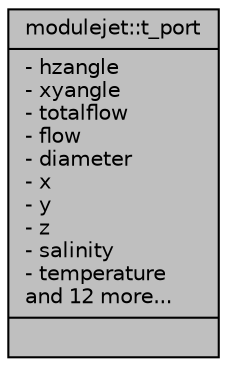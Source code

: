 digraph "modulejet::t_port"
{
 // LATEX_PDF_SIZE
  edge [fontname="Helvetica",fontsize="10",labelfontname="Helvetica",labelfontsize="10"];
  node [fontname="Helvetica",fontsize="10",shape=record];
  Node1 [label="{modulejet::t_port\n|- hzangle\l- xyangle\l- totalflow\l- flow\l- diameter\l- x\l- y\l- z\l- salinity\l- temperature\land 12 more...\l|}",height=0.2,width=0.4,color="black", fillcolor="grey75", style="filled", fontcolor="black",tooltip=" "];
}
